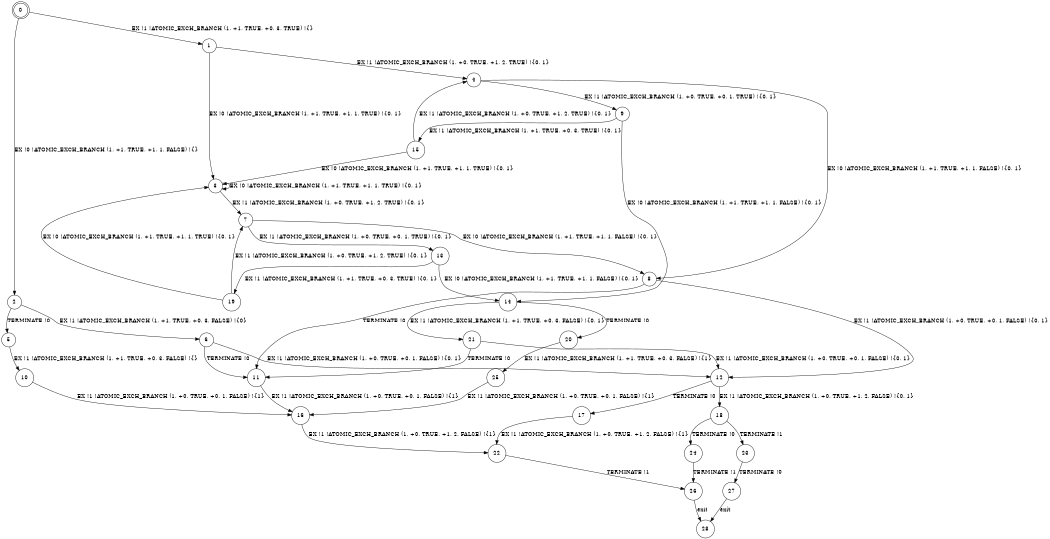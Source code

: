 digraph BCG {
size = "7, 10.5";
center = TRUE;
node [shape = circle];
0 [peripheries = 2];
0 -> 1 [label = "EX !1 !ATOMIC_EXCH_BRANCH (1, +1, TRUE, +0, 3, TRUE) !{}"];
0 -> 2 [label = "EX !0 !ATOMIC_EXCH_BRANCH (1, +1, TRUE, +1, 1, FALSE) !{}"];
1 -> 3 [label = "EX !0 !ATOMIC_EXCH_BRANCH (1, +1, TRUE, +1, 1, TRUE) !{0, 1}"];
1 -> 4 [label = "EX !1 !ATOMIC_EXCH_BRANCH (1, +0, TRUE, +1, 2, TRUE) !{0, 1}"];
2 -> 5 [label = "TERMINATE !0"];
2 -> 6 [label = "EX !1 !ATOMIC_EXCH_BRANCH (1, +1, TRUE, +0, 3, FALSE) !{0}"];
3 -> 7 [label = "EX !1 !ATOMIC_EXCH_BRANCH (1, +0, TRUE, +1, 2, TRUE) !{0, 1}"];
3 -> 3 [label = "EX !0 !ATOMIC_EXCH_BRANCH (1, +1, TRUE, +1, 1, TRUE) !{0, 1}"];
4 -> 8 [label = "EX !0 !ATOMIC_EXCH_BRANCH (1, +1, TRUE, +1, 1, FALSE) !{0, 1}"];
4 -> 9 [label = "EX !1 !ATOMIC_EXCH_BRANCH (1, +0, TRUE, +0, 1, TRUE) !{0, 1}"];
5 -> 10 [label = "EX !1 !ATOMIC_EXCH_BRANCH (1, +1, TRUE, +0, 3, FALSE) !{}"];
6 -> 11 [label = "TERMINATE !0"];
6 -> 12 [label = "EX !1 !ATOMIC_EXCH_BRANCH (1, +0, TRUE, +0, 1, FALSE) !{0, 1}"];
7 -> 13 [label = "EX !1 !ATOMIC_EXCH_BRANCH (1, +0, TRUE, +0, 1, TRUE) !{0, 1}"];
7 -> 8 [label = "EX !0 !ATOMIC_EXCH_BRANCH (1, +1, TRUE, +1, 1, FALSE) !{0, 1}"];
8 -> 11 [label = "TERMINATE !0"];
8 -> 12 [label = "EX !1 !ATOMIC_EXCH_BRANCH (1, +0, TRUE, +0, 1, FALSE) !{0, 1}"];
9 -> 14 [label = "EX !0 !ATOMIC_EXCH_BRANCH (1, +1, TRUE, +1, 1, FALSE) !{0, 1}"];
9 -> 15 [label = "EX !1 !ATOMIC_EXCH_BRANCH (1, +1, TRUE, +0, 3, TRUE) !{0, 1}"];
10 -> 16 [label = "EX !1 !ATOMIC_EXCH_BRANCH (1, +0, TRUE, +0, 1, FALSE) !{1}"];
11 -> 16 [label = "EX !1 !ATOMIC_EXCH_BRANCH (1, +0, TRUE, +0, 1, FALSE) !{1}"];
12 -> 17 [label = "TERMINATE !0"];
12 -> 18 [label = "EX !1 !ATOMIC_EXCH_BRANCH (1, +0, TRUE, +1, 2, FALSE) !{0, 1}"];
13 -> 19 [label = "EX !1 !ATOMIC_EXCH_BRANCH (1, +1, TRUE, +0, 3, TRUE) !{0, 1}"];
13 -> 14 [label = "EX !0 !ATOMIC_EXCH_BRANCH (1, +1, TRUE, +1, 1, FALSE) !{0, 1}"];
14 -> 20 [label = "TERMINATE !0"];
14 -> 21 [label = "EX !1 !ATOMIC_EXCH_BRANCH (1, +1, TRUE, +0, 3, FALSE) !{0, 1}"];
15 -> 3 [label = "EX !0 !ATOMIC_EXCH_BRANCH (1, +1, TRUE, +1, 1, TRUE) !{0, 1}"];
15 -> 4 [label = "EX !1 !ATOMIC_EXCH_BRANCH (1, +0, TRUE, +1, 2, TRUE) !{0, 1}"];
16 -> 22 [label = "EX !1 !ATOMIC_EXCH_BRANCH (1, +0, TRUE, +1, 2, FALSE) !{1}"];
17 -> 22 [label = "EX !1 !ATOMIC_EXCH_BRANCH (1, +0, TRUE, +1, 2, FALSE) !{1}"];
18 -> 23 [label = "TERMINATE !1"];
18 -> 24 [label = "TERMINATE !0"];
19 -> 7 [label = "EX !1 !ATOMIC_EXCH_BRANCH (1, +0, TRUE, +1, 2, TRUE) !{0, 1}"];
19 -> 3 [label = "EX !0 !ATOMIC_EXCH_BRANCH (1, +1, TRUE, +1, 1, TRUE) !{0, 1}"];
20 -> 25 [label = "EX !1 !ATOMIC_EXCH_BRANCH (1, +1, TRUE, +0, 3, FALSE) !{1}"];
21 -> 11 [label = "TERMINATE !0"];
21 -> 12 [label = "EX !1 !ATOMIC_EXCH_BRANCH (1, +0, TRUE, +0, 1, FALSE) !{0, 1}"];
22 -> 26 [label = "TERMINATE !1"];
23 -> 27 [label = "TERMINATE !0"];
24 -> 26 [label = "TERMINATE !1"];
25 -> 16 [label = "EX !1 !ATOMIC_EXCH_BRANCH (1, +0, TRUE, +0, 1, FALSE) !{1}"];
26 -> 28 [label = "exit"];
27 -> 28 [label = "exit"];
}
